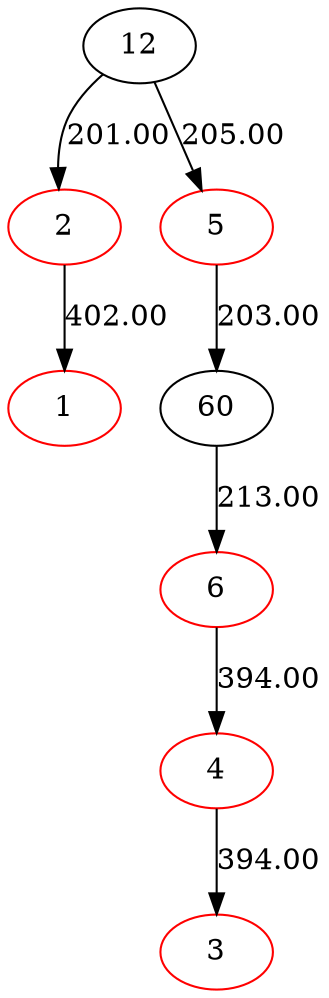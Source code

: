 digraph {
1[color=red]
2[color=red]
3[color=red]
4[color=red]
5[color=red]
6[color=red]
12[color=black]
60[color=black]
12->5[label=205.00]
5->60[label=203.00]
60->6[label=213.00]
2->1[label=402.00]
4->3[label=394.00]
6->4[label=394.00]
12->2[label=201.00]
}